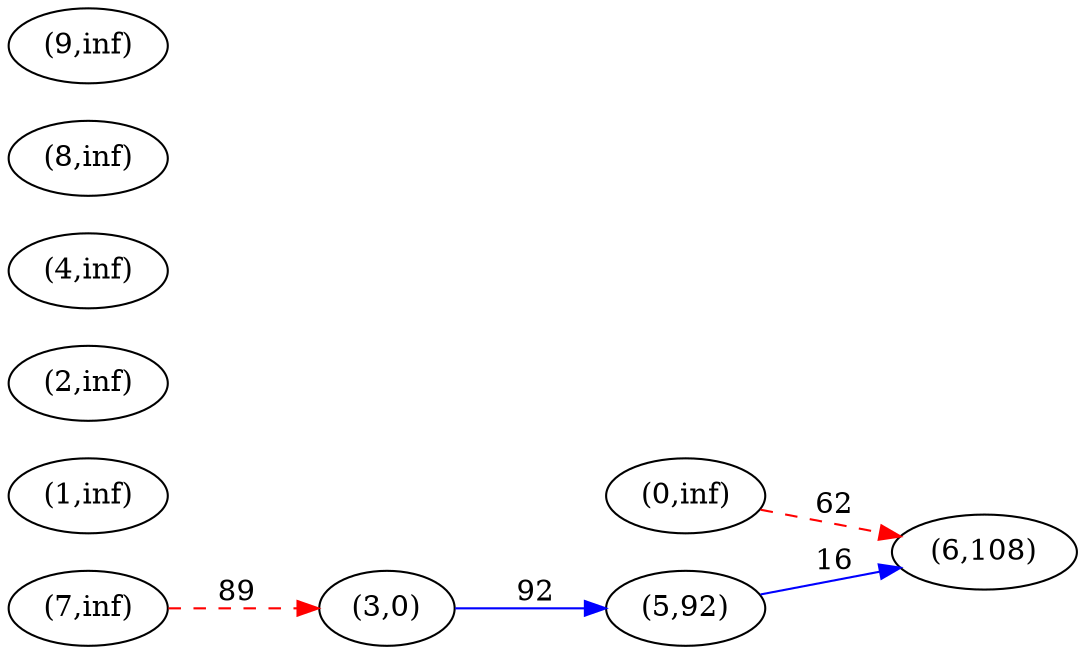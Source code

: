 digraph G {
ranksep = "equally";
rankdir = LR;
{rank = same; "(0,inf)"; };
{rank = same; "(6,108)"; };
{rank = same; "(1,inf)"; };
{rank = same; "(2,inf)"; };
{rank = same; "(3,0)"; };
{rank = same; "(5,92)"; };
{rank = same; };
{rank = same; "(4,inf)"; };
{rank = same; "(7,inf)"; };
{rank = same; };
{rank = same; "(8,inf)"; };
{rank = same; "(9,inf)"; };
"(0,inf)"->"(6,108)"[label="62" color = "red" style = "dashed" ];
"(6,108)"
"(1,inf)"
"(2,inf)"
"(3,0)"->"(5,92)"[label="92" color = "blue"];
"(5,92)"->"(6,108)"[label="16" color = "blue"];
"(4,inf)"
"(7,inf)"->"(3,0)"[label="89" color = "red" style = "dashed" ];
"(8,inf)"
"(9,inf)"
}
